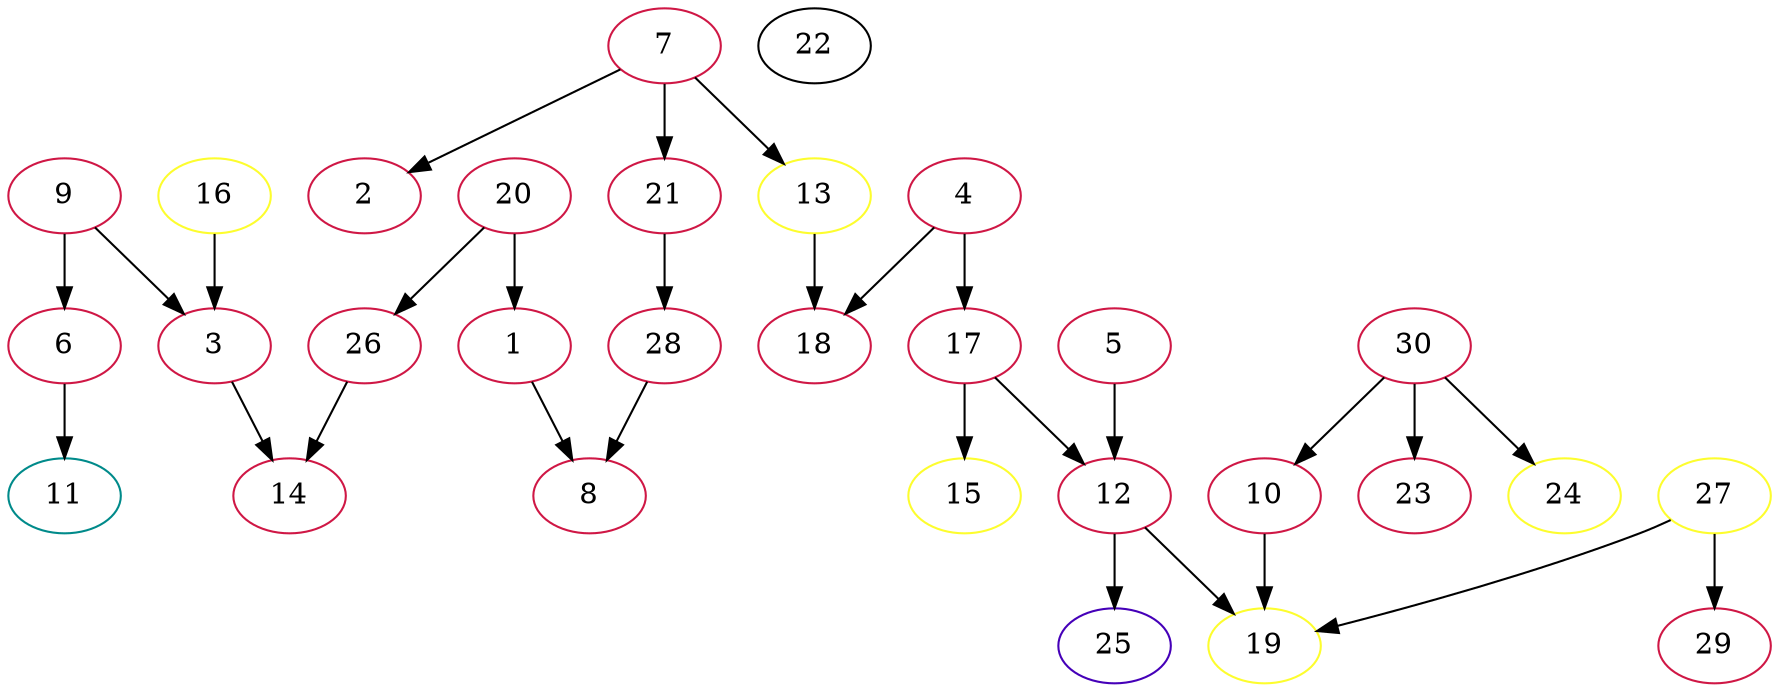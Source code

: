 digraph sample {
11 [color="#008a8a"];
6 [color="#cf1745"];
9 [color="#cf1745"];
3 [color="#cf1745"];
14 [color="#cf1745"];
26 [color="#cf1745"];
20 [color="#cf1745"];
1 [color="#cf1745"];
8 [color="#cf1745"];
28 [color="#cf1745"];
21 [color="#cf1745"];
7 [color="#cf1745"];
2 [color="#cf1745"];
18 [color="#cf1745"];
4 [color="#cf1745"];
17 [color="#cf1745"];
12 [color="#cf1745"];
5 [color="#cf1745"];
10 [color="#cf1745"];
30 [color="#cf1745"];
23 [color="#cf1745"];
29 [color="#cf1745"];
13 [color="#fdfd2e"];
19 [color="#fdfd2e"];
24 [color="#fdfd2e"];
27 [color="#fdfd2e"];
15 [color="#fdfd2e"];
16 [color="#fdfd2e"];
25 [color="#4500b8"];
1 -> 8[color="black"];
3 -> 14[color="black"];
4 -> 17[color="black"];
4 -> 18[color="black"];
5 -> 12[color="black"];
6 -> 11[color="black"];
7 -> 2[color="black"];
7 -> 13[color="black"];
7 -> 21[color="black"];
9 -> 3[color="black"];
9 -> 6[color="black"];
10 -> 19[color="black"];
12 -> 19[color="black"];
12 -> 25[color="black"];
13 -> 18[color="black"];
16 -> 3[color="black"];
17 -> 12[color="black"];
17 -> 15[color="black"];
20 -> 1[color="black"];
20 -> 26[color="black"];
21 -> 28[color="black"];
26 -> 14[color="black"];
27 -> 19[color="black"];
27 -> 29[color="black"];
28 -> 8[color="black"];
30 -> 10[color="black"];
30 -> 23[color="black"];
30 -> 24[color="black"];
22[color="black"];
}